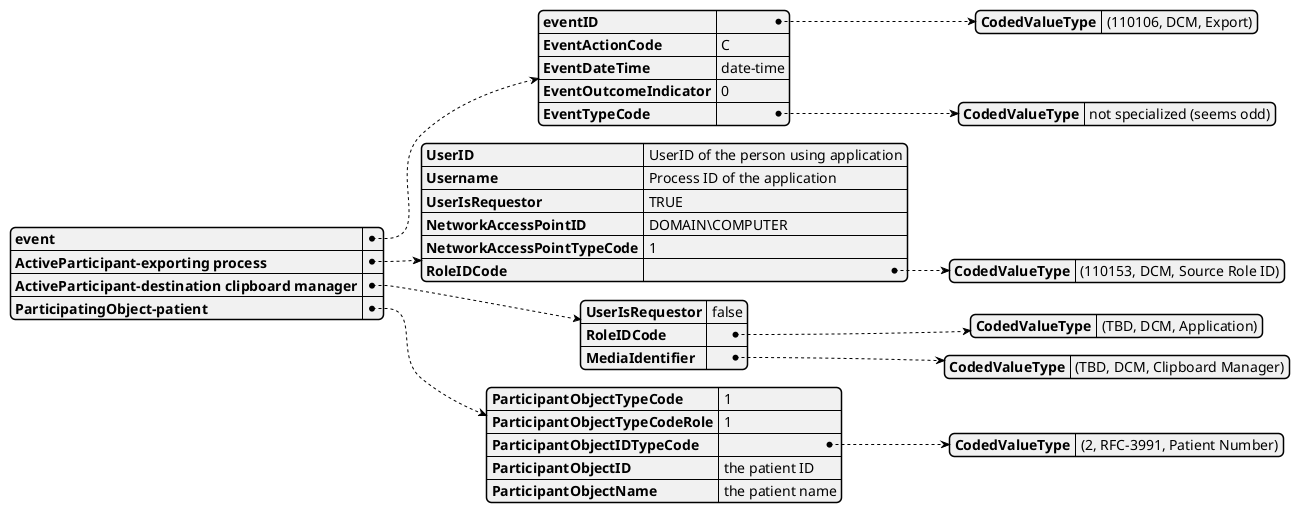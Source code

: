 
@startjson
{
	"event": {
	   "eventID" : {"CodedValueType" : "(110106, DCM, Export)"},
	   "EventActionCode": "C",
	   "EventDateTime" : "date-time",
	   "EventOutcomeIndicator": "0",
	   "EventTypeCode" : {
	   	"CodedValueType" : "not specialized (seems odd)"
		}
	   },
	"ActiveParticipant-exporting process" : {
	   "UserID" : "UserID of the person using application",
	   "Username" : "Process ID of the application",
	   "UserIsRequestor" : "TRUE",
	   "NetworkAccessPointID" : "DOMAIN\\COMPUTER",
	   "NetworkAccessPointTypeCode" : "1",
	   "RoleIDCode" : {
	   	"CodedValueType" : "(110153, DCM, Source Role ID)"
		}
	   },
	"ActiveParticipant-destination clipboard manager" : {
	   "UserIsRequestor" : "false",
	   "RoleIDCode" : {
	   	"CodedValueType" : "(TBD, DCM, Application)"
		},
	   "MediaIdentifier" : {
	        "CodedValueType" : "(TBD, DCM, Clipboard Manager)"
		}
	   },
	"ParticipatingObject-patient" : {
	    "ParticipantObjectTypeCode" : 1,
	    "ParticipantObjectTypeCodeRole" : 1,
	    "ParticipantObjectIDTypeCode" : {
	        "CodedValueType" : "(2, RFC-3991, Patient Number)"
	        },
	    "ParticipantObjectID" : "the patient ID",
	    "ParticipantObjectName" : "the patient name"
	   }
}
@endjson


	   
